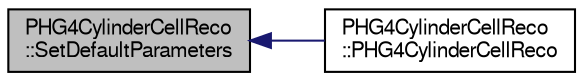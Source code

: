 digraph "PHG4CylinderCellReco::SetDefaultParameters"
{
  bgcolor="transparent";
  edge [fontname="FreeSans",fontsize="10",labelfontname="FreeSans",labelfontsize="10"];
  node [fontname="FreeSans",fontsize="10",shape=record];
  rankdir="LR";
  Node1 [label="PHG4CylinderCellReco\l::SetDefaultParameters",height=0.2,width=0.4,color="black", fillcolor="grey75", style="filled" fontcolor="black"];
  Node1 -> Node2 [dir="back",color="midnightblue",fontsize="10",style="solid",fontname="FreeSans"];
  Node2 [label="PHG4CylinderCellReco\l::PHG4CylinderCellReco",height=0.2,width=0.4,color="black",URL="$d5/dd0/classPHG4CylinderCellReco.html#a1098d61b960b7de6b26f564292a5fa90"];
}
